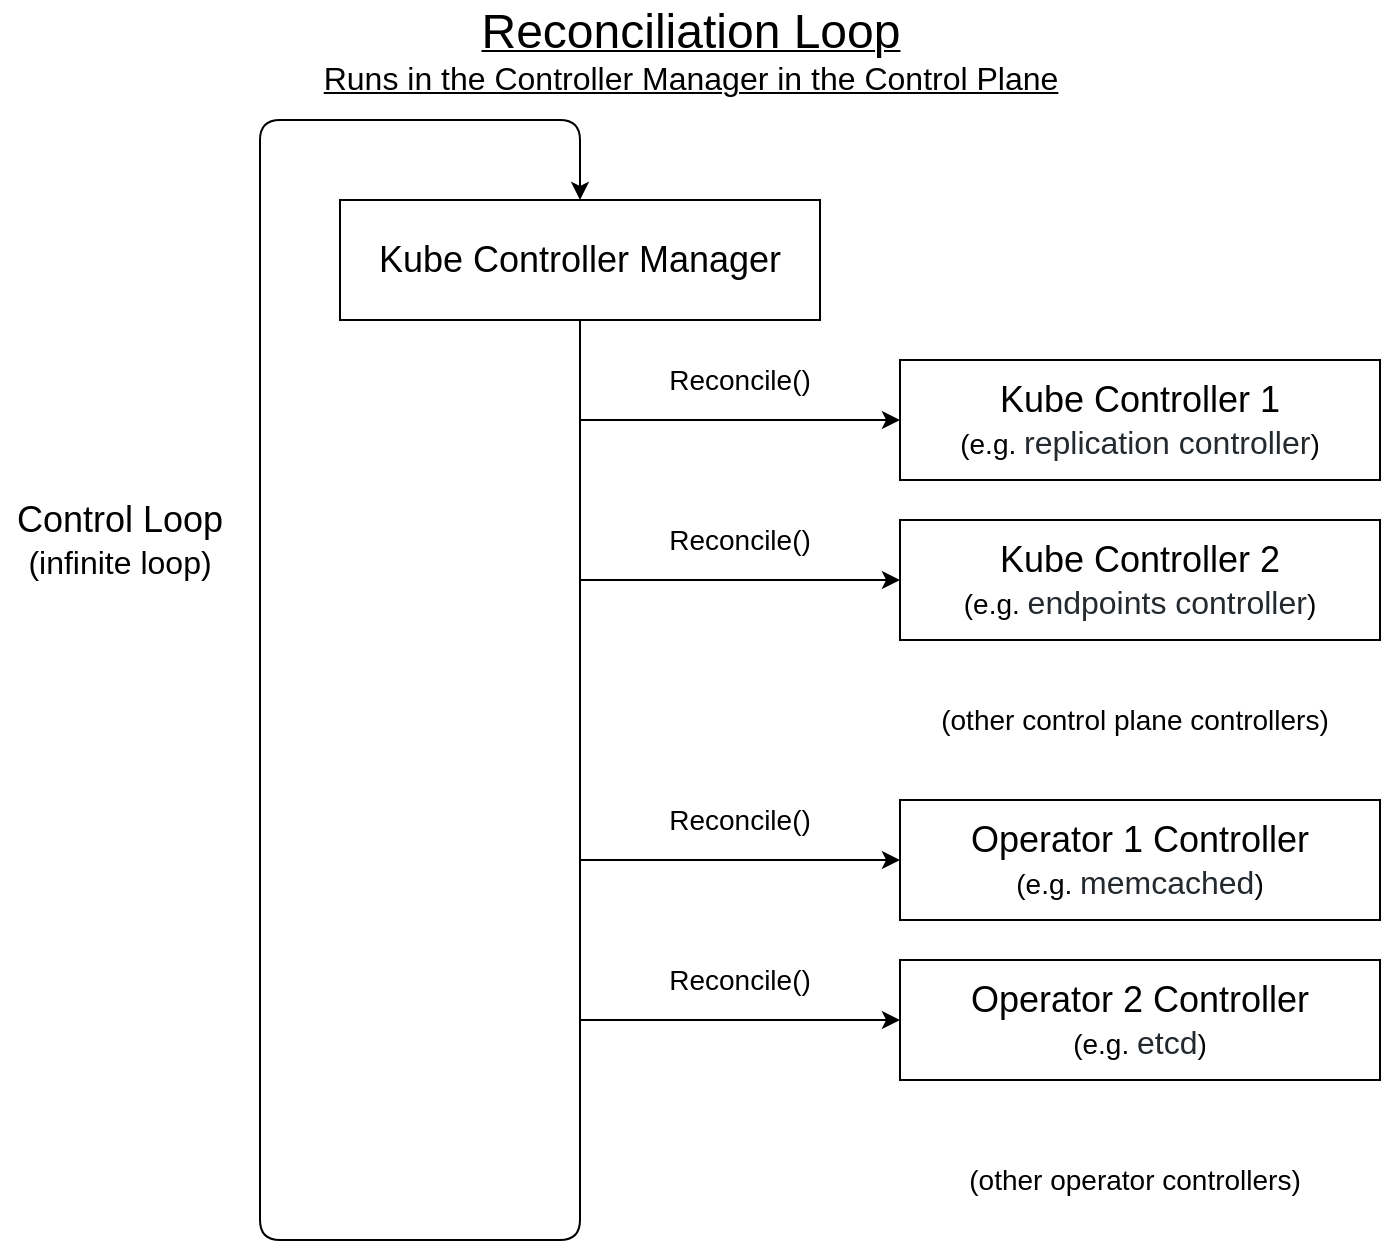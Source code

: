 <mxfile version="14.1.8" type="device"><diagram id="nLFnA6dZzI4N3VeBzb-2" name="Page-1"><mxGraphModel dx="1106" dy="788" grid="1" gridSize="10" guides="1" tooltips="1" connect="1" arrows="1" fold="1" page="1" pageScale="1" pageWidth="850" pageHeight="1100" math="0" shadow="0"><root><mxCell id="0"/><mxCell id="1" parent="0"/><mxCell id="zh59jry5NDZrxzm2k3FP-1" value="&lt;font style=&quot;font-size: 18px&quot;&gt;Kube Controller Manager&lt;/font&gt;" style="rounded=0;whiteSpace=wrap;html=1;" vertex="1" parent="1"><mxGeometry x="250" y="140" width="240" height="60" as="geometry"/></mxCell><mxCell id="zh59jry5NDZrxzm2k3FP-2" value="&lt;font&gt;&lt;span style=&quot;font-size: 18px&quot;&gt;Kube Controller 1&lt;/span&gt;&lt;br&gt;&lt;font style=&quot;font-size: 14px&quot;&gt;(e.g.&amp;nbsp;&lt;span style=&quot;color: rgb(36 , 41 , 46) ; font-family: , , &amp;#34;segoe ui&amp;#34; , &amp;#34;helvetica&amp;#34; , &amp;#34;arial&amp;#34; , sans-serif , &amp;#34;apple color emoji&amp;#34; , &amp;#34;segoe ui emoji&amp;#34; ; font-size: 16px ; background-color: rgb(255 , 255 , 255)&quot;&gt;replication controller&lt;/span&gt;)&lt;/font&gt;&lt;br&gt;&lt;/font&gt;" style="rounded=0;whiteSpace=wrap;html=1;" vertex="1" parent="1"><mxGeometry x="530" y="220" width="240" height="60" as="geometry"/></mxCell><mxCell id="zh59jry5NDZrxzm2k3FP-3" value="&lt;font&gt;&lt;span style=&quot;font-size: 18px&quot;&gt;Kube Controller 2&lt;/span&gt;&lt;br&gt;&lt;font style=&quot;font-size: 14px&quot;&gt;(e.g.&amp;nbsp;&lt;span style=&quot;color: rgb(36 , 41 , 46) ; font-family: , , &amp;#34;segoe ui&amp;#34; , &amp;#34;helvetica&amp;#34; , &amp;#34;arial&amp;#34; , sans-serif , &amp;#34;apple color emoji&amp;#34; , &amp;#34;segoe ui emoji&amp;#34; ; font-size: 16px ; background-color: rgb(255 , 255 , 255)&quot;&gt;endpoints&lt;/span&gt;&lt;span style=&quot;color: rgb(36 , 41 , 46) ; font-family: , , &amp;#34;segoe ui&amp;#34; , &amp;#34;helvetica&amp;#34; , &amp;#34;arial&amp;#34; , sans-serif , &amp;#34;apple color emoji&amp;#34; , &amp;#34;segoe ui emoji&amp;#34; ; font-size: 16px ; background-color: rgb(255 , 255 , 255)&quot;&gt;&amp;nbsp;controller&lt;/span&gt;)&lt;/font&gt;&lt;br&gt;&lt;/font&gt;" style="rounded=0;whiteSpace=wrap;html=1;" vertex="1" parent="1"><mxGeometry x="530" y="300" width="240" height="60" as="geometry"/></mxCell><mxCell id="zh59jry5NDZrxzm2k3FP-4" value="&lt;font&gt;&lt;span style=&quot;font-size: 18px&quot;&gt;Operator 1 Controller&lt;/span&gt;&lt;br&gt;&lt;font style=&quot;font-size: 14px&quot;&gt;(e.g. &lt;/font&gt;&lt;font&gt;&lt;font color=&quot;#24292e&quot;&gt;&lt;span style=&quot;font-size: 16px ; background-color: rgb(255 , 255 , 255)&quot;&gt;memcached&lt;/span&gt;&lt;/font&gt;&lt;span style=&quot;font-size: 14px&quot;&gt;)&lt;/span&gt;&lt;/font&gt;&lt;br&gt;&lt;/font&gt;" style="rounded=0;whiteSpace=wrap;html=1;" vertex="1" parent="1"><mxGeometry x="530" y="440" width="240" height="60" as="geometry"/></mxCell><mxCell id="zh59jry5NDZrxzm2k3FP-5" value="&lt;font&gt;&lt;span style=&quot;font-size: 18px&quot;&gt;Operator 2 Controller&lt;/span&gt;&lt;br&gt;&lt;font style=&quot;font-size: 14px&quot;&gt;(e.g. &lt;/font&gt;&lt;font&gt;&lt;font color=&quot;#24292e&quot;&gt;&lt;span style=&quot;font-size: 16px ; background-color: rgb(255 , 255 , 255)&quot;&gt;etcd&lt;/span&gt;&lt;/font&gt;&lt;span style=&quot;font-size: 14px&quot;&gt;)&lt;/span&gt;&lt;/font&gt;&lt;br&gt;&lt;/font&gt;" style="rounded=0;whiteSpace=wrap;html=1;" vertex="1" parent="1"><mxGeometry x="530" y="520" width="240" height="60" as="geometry"/></mxCell><mxCell id="zh59jry5NDZrxzm2k3FP-6" value="" style="endArrow=classic;html=1;strokeWidth=1;exitX=0.5;exitY=1;exitDx=0;exitDy=0;entryX=0;entryY=0.5;entryDx=0;entryDy=0;rounded=0;" edge="1" parent="1" source="zh59jry5NDZrxzm2k3FP-1" target="zh59jry5NDZrxzm2k3FP-2"><mxGeometry width="50" height="50" relative="1" as="geometry"><mxPoint x="340" y="390" as="sourcePoint"/><mxPoint x="390" y="340" as="targetPoint"/><Array as="points"><mxPoint x="370" y="250"/></Array></mxGeometry></mxCell><mxCell id="zh59jry5NDZrxzm2k3FP-7" value="" style="endArrow=classic;html=1;strokeWidth=1;exitX=0.5;exitY=1;exitDx=0;exitDy=0;entryX=0;entryY=0.5;entryDx=0;entryDy=0;rounded=0;" edge="1" parent="1" source="zh59jry5NDZrxzm2k3FP-1" target="zh59jry5NDZrxzm2k3FP-3"><mxGeometry width="50" height="50" relative="1" as="geometry"><mxPoint x="370" y="280" as="sourcePoint"/><mxPoint x="430" y="330" as="targetPoint"/><Array as="points"><mxPoint x="370" y="330"/></Array></mxGeometry></mxCell><mxCell id="zh59jry5NDZrxzm2k3FP-8" value="" style="endArrow=classic;html=1;strokeWidth=1;exitX=0.5;exitY=1;exitDx=0;exitDy=0;entryX=0;entryY=0.5;entryDx=0;entryDy=0;rounded=0;" edge="1" parent="1" source="zh59jry5NDZrxzm2k3FP-1" target="zh59jry5NDZrxzm2k3FP-4"><mxGeometry width="50" height="50" relative="1" as="geometry"><mxPoint x="370" y="420" as="sourcePoint"/><mxPoint x="430" y="470" as="targetPoint"/><Array as="points"><mxPoint x="370" y="470"/></Array></mxGeometry></mxCell><mxCell id="zh59jry5NDZrxzm2k3FP-9" value="" style="endArrow=classic;html=1;strokeWidth=1;exitX=0.5;exitY=1;exitDx=0;exitDy=0;entryX=0;entryY=0.5;entryDx=0;entryDy=0;rounded=0;" edge="1" parent="1" source="zh59jry5NDZrxzm2k3FP-1" target="zh59jry5NDZrxzm2k3FP-5"><mxGeometry width="50" height="50" relative="1" as="geometry"><mxPoint x="370" y="500" as="sourcePoint"/><mxPoint x="430" y="550" as="targetPoint"/><Array as="points"><mxPoint x="370" y="550"/></Array></mxGeometry></mxCell><mxCell id="zh59jry5NDZrxzm2k3FP-10" value="&lt;font style=&quot;font-size: 14px&quot;&gt;(other control plane controllers)&lt;/font&gt;" style="text;html=1;strokeColor=none;fillColor=none;align=center;verticalAlign=middle;whiteSpace=wrap;rounded=0;dashed=1;" vertex="1" parent="1"><mxGeometry x="530" y="390" width="235" height="20" as="geometry"/></mxCell><mxCell id="zh59jry5NDZrxzm2k3FP-11" value="&lt;font style=&quot;font-size: 14px&quot;&gt;(other operator controllers)&lt;/font&gt;" style="text;html=1;strokeColor=none;fillColor=none;align=center;verticalAlign=middle;whiteSpace=wrap;rounded=0;dashed=1;" vertex="1" parent="1"><mxGeometry x="530" y="620" width="235" height="20" as="geometry"/></mxCell><mxCell id="zh59jry5NDZrxzm2k3FP-12" value="&lt;font style=&quot;font-size: 14px&quot;&gt;Reconcile()&lt;/font&gt;" style="text;html=1;strokeColor=none;fillColor=none;align=center;verticalAlign=middle;whiteSpace=wrap;rounded=0;dashed=1;" vertex="1" parent="1"><mxGeometry x="380" y="220" width="140" height="20" as="geometry"/></mxCell><mxCell id="zh59jry5NDZrxzm2k3FP-13" value="&lt;font style=&quot;font-size: 14px&quot;&gt;Reconcile()&lt;/font&gt;" style="text;html=1;strokeColor=none;fillColor=none;align=center;verticalAlign=middle;whiteSpace=wrap;rounded=0;dashed=1;" vertex="1" parent="1"><mxGeometry x="380" y="300" width="140" height="20" as="geometry"/></mxCell><mxCell id="zh59jry5NDZrxzm2k3FP-14" value="&lt;font style=&quot;font-size: 14px&quot;&gt;Reconcile()&lt;/font&gt;" style="text;html=1;strokeColor=none;fillColor=none;align=center;verticalAlign=middle;whiteSpace=wrap;rounded=0;dashed=1;" vertex="1" parent="1"><mxGeometry x="380" y="440" width="140" height="20" as="geometry"/></mxCell><mxCell id="zh59jry5NDZrxzm2k3FP-15" value="&lt;font style=&quot;font-size: 14px&quot;&gt;Reconcile()&lt;/font&gt;" style="text;html=1;strokeColor=none;fillColor=none;align=center;verticalAlign=middle;whiteSpace=wrap;rounded=0;dashed=1;" vertex="1" parent="1"><mxGeometry x="380" y="520" width="140" height="20" as="geometry"/></mxCell><mxCell id="zh59jry5NDZrxzm2k3FP-16" value="" style="endArrow=classic;html=1;strokeWidth=1;exitX=0.5;exitY=1;exitDx=0;exitDy=0;entryX=0.5;entryY=0;entryDx=0;entryDy=0;rounded=1;" edge="1" parent="1" source="zh59jry5NDZrxzm2k3FP-1" target="zh59jry5NDZrxzm2k3FP-1"><mxGeometry width="50" height="50" relative="1" as="geometry"><mxPoint x="370" y="310" as="sourcePoint"/><mxPoint x="370" y="100" as="targetPoint"/><Array as="points"><mxPoint x="370" y="660"/><mxPoint x="210" y="660"/><mxPoint x="210" y="100"/><mxPoint x="370" y="100"/></Array></mxGeometry></mxCell><mxCell id="zh59jry5NDZrxzm2k3FP-17" value="&lt;font&gt;&lt;span style=&quot;font-size: 18px&quot;&gt;Control Loop&lt;/span&gt;&lt;br&gt;&lt;font size=&quot;3&quot;&gt;(infinite loop)&lt;/font&gt;&lt;br&gt;&lt;/font&gt;" style="text;html=1;strokeColor=none;fillColor=none;align=center;verticalAlign=middle;whiteSpace=wrap;rounded=0;dashed=1;" vertex="1" parent="1"><mxGeometry x="80" y="285" width="120" height="50" as="geometry"/></mxCell><mxCell id="zh59jry5NDZrxzm2k3FP-18" value="&lt;font&gt;&lt;u&gt;&lt;span style=&quot;font-size: 24px&quot;&gt;Reconciliation Loop&lt;/span&gt;&lt;br&gt;&lt;font size=&quot;3&quot;&gt;Runs in the Controller Manager in the Control Plane&lt;/font&gt;&lt;br&gt;&lt;/u&gt;&lt;/font&gt;" style="text;html=1;strokeColor=none;fillColor=none;align=center;verticalAlign=middle;whiteSpace=wrap;rounded=0;" vertex="1" parent="1"><mxGeometry x="232" y="40" width="387" height="50" as="geometry"/></mxCell></root></mxGraphModel></diagram></mxfile>